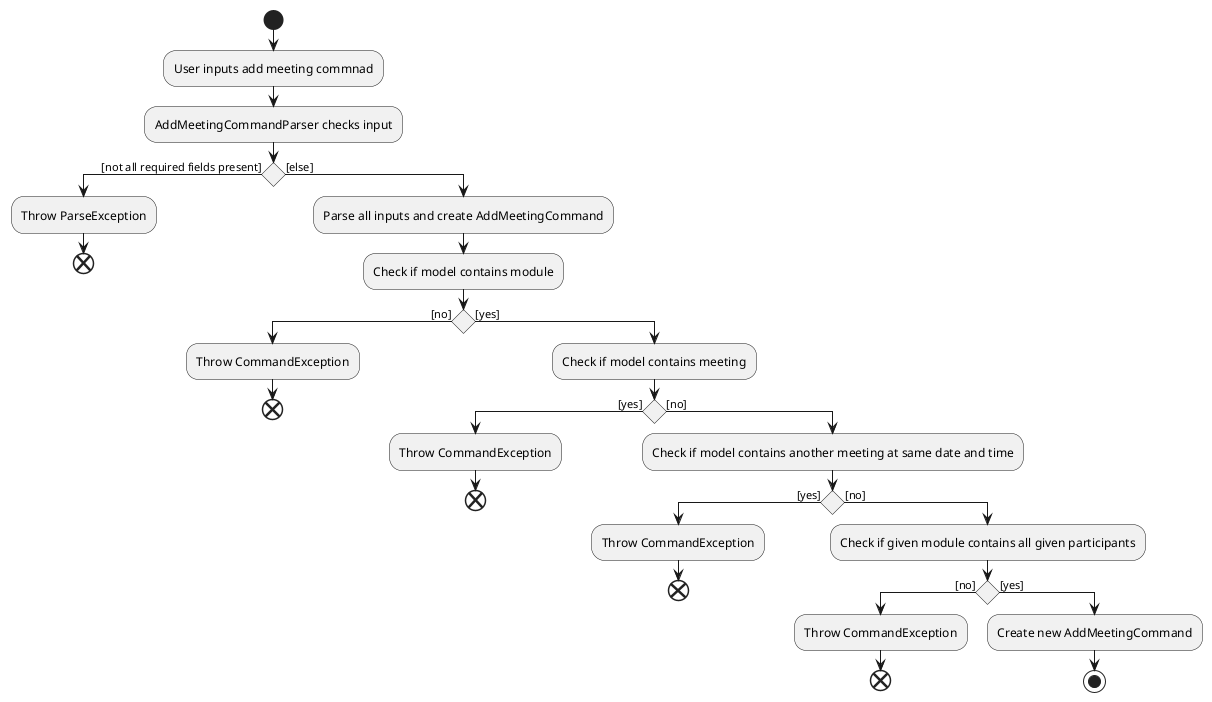 @startuml
start
:User inputs add meeting commnad;
:AddMeetingCommandParser checks input;
if () then ([not all required fields present])
    :Throw ParseException;
    end
else ([else])
    :Parse all inputs and create AddMeetingCommand;
    :Check if model contains module;
    if () then ([no])
        :Throw CommandException;
        end
    else ([yes])
        :Check if model contains meeting;
        if () then ([yes])
            :Throw CommandException;
            end
        else ([no])
            :Check if model contains another meeting at same date and time;
            if () then ([yes])
                :Throw CommandException;
                end
                else ([no])
                    :Check if given module contains all given participants;
                    if () then ([no])
                        :Throw CommandException;
                        end
                        else ([yes])
                            :Create new AddMeetingCommand;
                            stop
@enduml
